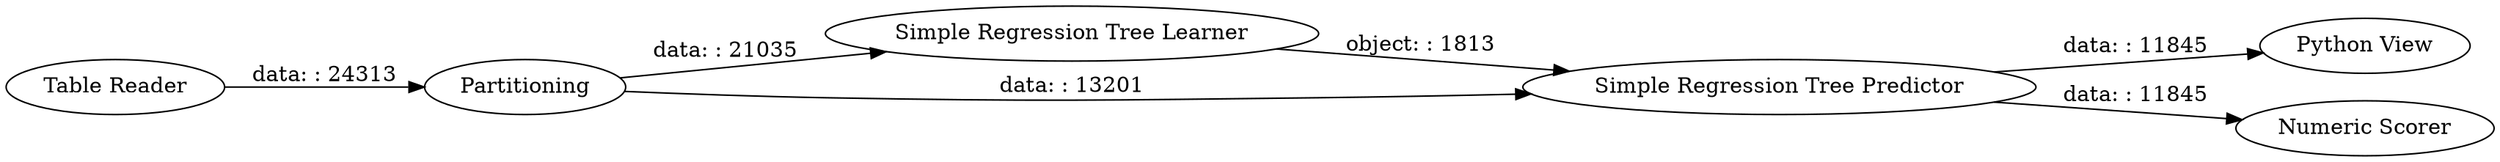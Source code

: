 digraph {
	"-4831500455794549271_59" [label="Simple Regression Tree Learner"]
	"-4831500455794549271_62" [label="Table Reader"]
	"-4831500455794549271_54" [label=Partitioning]
	"-4831500455794549271_53" [label="Python View"]
	"-4831500455794549271_60" [label="Simple Regression Tree Predictor"]
	"-4831500455794549271_61" [label="Numeric Scorer"]
	"-4831500455794549271_59" -> "-4831500455794549271_60" [label="object: : 1813"]
	"-4831500455794549271_54" -> "-4831500455794549271_60" [label="data: : 13201"]
	"-4831500455794549271_60" -> "-4831500455794549271_61" [label="data: : 11845"]
	"-4831500455794549271_60" -> "-4831500455794549271_53" [label="data: : 11845"]
	"-4831500455794549271_54" -> "-4831500455794549271_59" [label="data: : 21035"]
	"-4831500455794549271_62" -> "-4831500455794549271_54" [label="data: : 24313"]
	rankdir=LR
}

